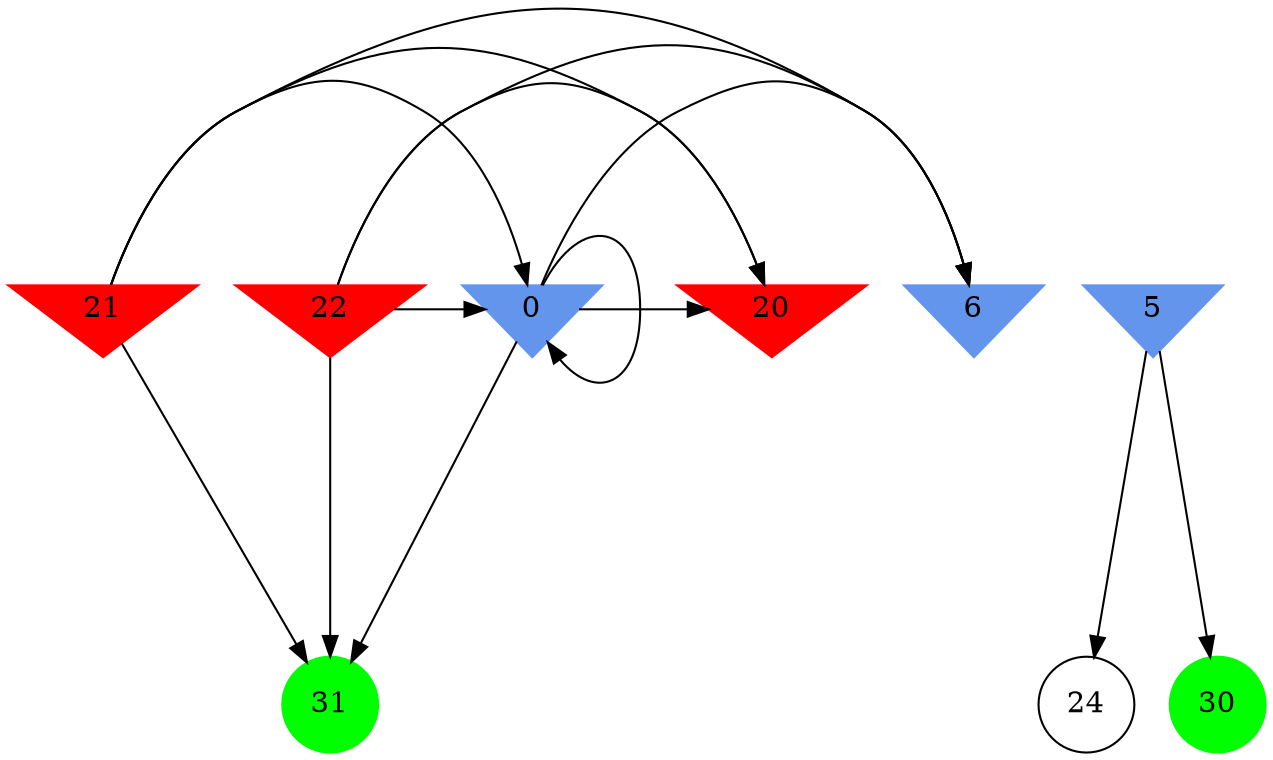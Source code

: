 digraph brain {
	ranksep=2.0;
	0 [shape=invtriangle,style=filled,color=cornflowerblue];
	5 [shape=invtriangle,style=filled,color=cornflowerblue];
	6 [shape=invtriangle,style=filled,color=cornflowerblue];
	20 [shape=invtriangle,style=filled,color=red];
	21 [shape=invtriangle,style=filled,color=red];
	22 [shape=invtriangle,style=filled,color=red];
	24 [shape=circle,color=black];
	30 [shape=circle,style=filled,color=green];
	31 [shape=circle,style=filled,color=green];
	5	->	24;
	5	->	30;
	0	->	0;
	0	->	20;
	0	->	31;
	0	->	6;
	21	->	0;
	21	->	20;
	21	->	31;
	21	->	6;
	22	->	0;
	22	->	20;
	22	->	31;
	22	->	6;
	{ rank=same; 0; 5; 6; 20; 21; 22; }
	{ rank=same; 24; }
	{ rank=same; 30; 31; }
}
